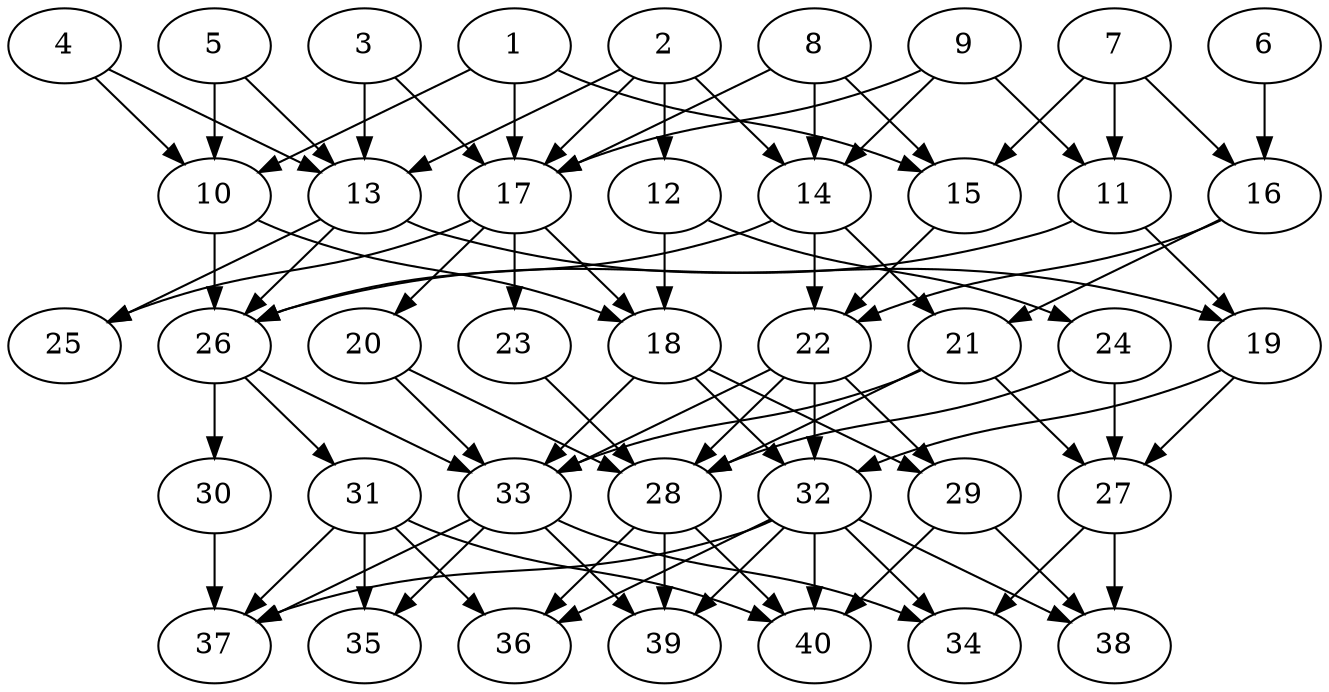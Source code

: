 // DAG automatically generated by daggen at Thu Oct  3 14:06:49 2019
// ./daggen --dot -n 40 --ccr 0.3 --fat 0.7 --regular 0.5 --density 0.6 --mindata 5242880 --maxdata 52428800 
digraph G {
  1 [size="119507627", alpha="0.11", expect_size="35852288"] 
  1 -> 10 [size ="35852288"]
  1 -> 15 [size ="35852288"]
  1 -> 17 [size ="35852288"]
  2 [size="102290773", alpha="0.14", expect_size="30687232"] 
  2 -> 12 [size ="30687232"]
  2 -> 13 [size ="30687232"]
  2 -> 14 [size ="30687232"]
  2 -> 17 [size ="30687232"]
  3 [size="143407787", alpha="0.18", expect_size="43022336"] 
  3 -> 13 [size ="43022336"]
  3 -> 17 [size ="43022336"]
  4 [size="41318400", alpha="0.02", expect_size="12395520"] 
  4 -> 10 [size ="12395520"]
  4 -> 13 [size ="12395520"]
  5 [size="76233387", alpha="0.06", expect_size="22870016"] 
  5 -> 10 [size ="22870016"]
  5 -> 13 [size ="22870016"]
  6 [size="46796800", alpha="0.07", expect_size="14039040"] 
  6 -> 16 [size ="14039040"]
  7 [size="121139200", alpha="0.13", expect_size="36341760"] 
  7 -> 11 [size ="36341760"]
  7 -> 15 [size ="36341760"]
  7 -> 16 [size ="36341760"]
  8 [size="138943147", alpha="0.08", expect_size="41682944"] 
  8 -> 14 [size ="41682944"]
  8 -> 15 [size ="41682944"]
  8 -> 17 [size ="41682944"]
  9 [size="161358507", alpha="0.12", expect_size="48407552"] 
  9 -> 11 [size ="48407552"]
  9 -> 14 [size ="48407552"]
  9 -> 17 [size ="48407552"]
  10 [size="31928320", alpha="0.14", expect_size="9578496"] 
  10 -> 18 [size ="9578496"]
  10 -> 26 [size ="9578496"]
  11 [size="95648427", alpha="0.07", expect_size="28694528"] 
  11 -> 19 [size ="28694528"]
  11 -> 26 [size ="28694528"]
  12 [size="22647467", alpha="0.16", expect_size="6794240"] 
  12 -> 18 [size ="6794240"]
  12 -> 24 [size ="6794240"]
  13 [size="130611200", alpha="0.19", expect_size="39183360"] 
  13 -> 19 [size ="39183360"]
  13 -> 25 [size ="39183360"]
  13 -> 26 [size ="39183360"]
  14 [size="114503680", alpha="0.04", expect_size="34351104"] 
  14 -> 21 [size ="34351104"]
  14 -> 22 [size ="34351104"]
  14 -> 26 [size ="34351104"]
  15 [size="129191253", alpha="0.14", expect_size="38757376"] 
  15 -> 22 [size ="38757376"]
  16 [size="20729173", alpha="0.09", expect_size="6218752"] 
  16 -> 21 [size ="6218752"]
  16 -> 22 [size ="6218752"]
  17 [size="79639893", alpha="0.12", expect_size="23891968"] 
  17 -> 18 [size ="23891968"]
  17 -> 20 [size ="23891968"]
  17 -> 23 [size ="23891968"]
  17 -> 25 [size ="23891968"]
  18 [size="27811840", alpha="0.02", expect_size="8343552"] 
  18 -> 29 [size ="8343552"]
  18 -> 32 [size ="8343552"]
  18 -> 33 [size ="8343552"]
  19 [size="89685333", alpha="0.13", expect_size="26905600"] 
  19 -> 27 [size ="26905600"]
  19 -> 32 [size ="26905600"]
  20 [size="29890560", alpha="0.10", expect_size="8967168"] 
  20 -> 28 [size ="8967168"]
  20 -> 33 [size ="8967168"]
  21 [size="139144533", alpha="0.19", expect_size="41743360"] 
  21 -> 27 [size ="41743360"]
  21 -> 28 [size ="41743360"]
  21 -> 33 [size ="41743360"]
  22 [size="35703467", alpha="0.20", expect_size="10711040"] 
  22 -> 28 [size ="10711040"]
  22 -> 29 [size ="10711040"]
  22 -> 32 [size ="10711040"]
  22 -> 33 [size ="10711040"]
  23 [size="157624320", alpha="0.16", expect_size="47287296"] 
  23 -> 28 [size ="47287296"]
  24 [size="148677973", alpha="0.15", expect_size="44603392"] 
  24 -> 27 [size ="44603392"]
  24 -> 28 [size ="44603392"]
  25 [size="25289387", alpha="0.02", expect_size="7586816"] 
  26 [size="137304747", alpha="0.12", expect_size="41191424"] 
  26 -> 30 [size ="41191424"]
  26 -> 31 [size ="41191424"]
  26 -> 33 [size ="41191424"]
  27 [size="47585280", alpha="0.16", expect_size="14275584"] 
  27 -> 34 [size ="14275584"]
  27 -> 38 [size ="14275584"]
  28 [size="138540373", alpha="0.15", expect_size="41562112"] 
  28 -> 36 [size ="41562112"]
  28 -> 39 [size ="41562112"]
  28 -> 40 [size ="41562112"]
  29 [size="153128960", alpha="0.13", expect_size="45938688"] 
  29 -> 38 [size ="45938688"]
  29 -> 40 [size ="45938688"]
  30 [size="101826560", alpha="0.12", expect_size="30547968"] 
  30 -> 37 [size ="30547968"]
  31 [size="22773760", alpha="0.01", expect_size="6832128"] 
  31 -> 35 [size ="6832128"]
  31 -> 36 [size ="6832128"]
  31 -> 37 [size ="6832128"]
  31 -> 40 [size ="6832128"]
  32 [size="18001920", alpha="0.11", expect_size="5400576"] 
  32 -> 34 [size ="5400576"]
  32 -> 36 [size ="5400576"]
  32 -> 37 [size ="5400576"]
  32 -> 38 [size ="5400576"]
  32 -> 39 [size ="5400576"]
  32 -> 40 [size ="5400576"]
  33 [size="172328960", alpha="0.15", expect_size="51698688"] 
  33 -> 34 [size ="51698688"]
  33 -> 35 [size ="51698688"]
  33 -> 37 [size ="51698688"]
  33 -> 39 [size ="51698688"]
  34 [size="139830613", alpha="0.12", expect_size="41949184"] 
  35 [size="101632000", alpha="0.02", expect_size="30489600"] 
  36 [size="116497067", alpha="0.13", expect_size="34949120"] 
  37 [size="56456533", alpha="0.13", expect_size="16936960"] 
  38 [size="25183573", alpha="0.13", expect_size="7555072"] 
  39 [size="144138240", alpha="0.03", expect_size="43241472"] 
  40 [size="85350400", alpha="0.14", expect_size="25605120"] 
}
